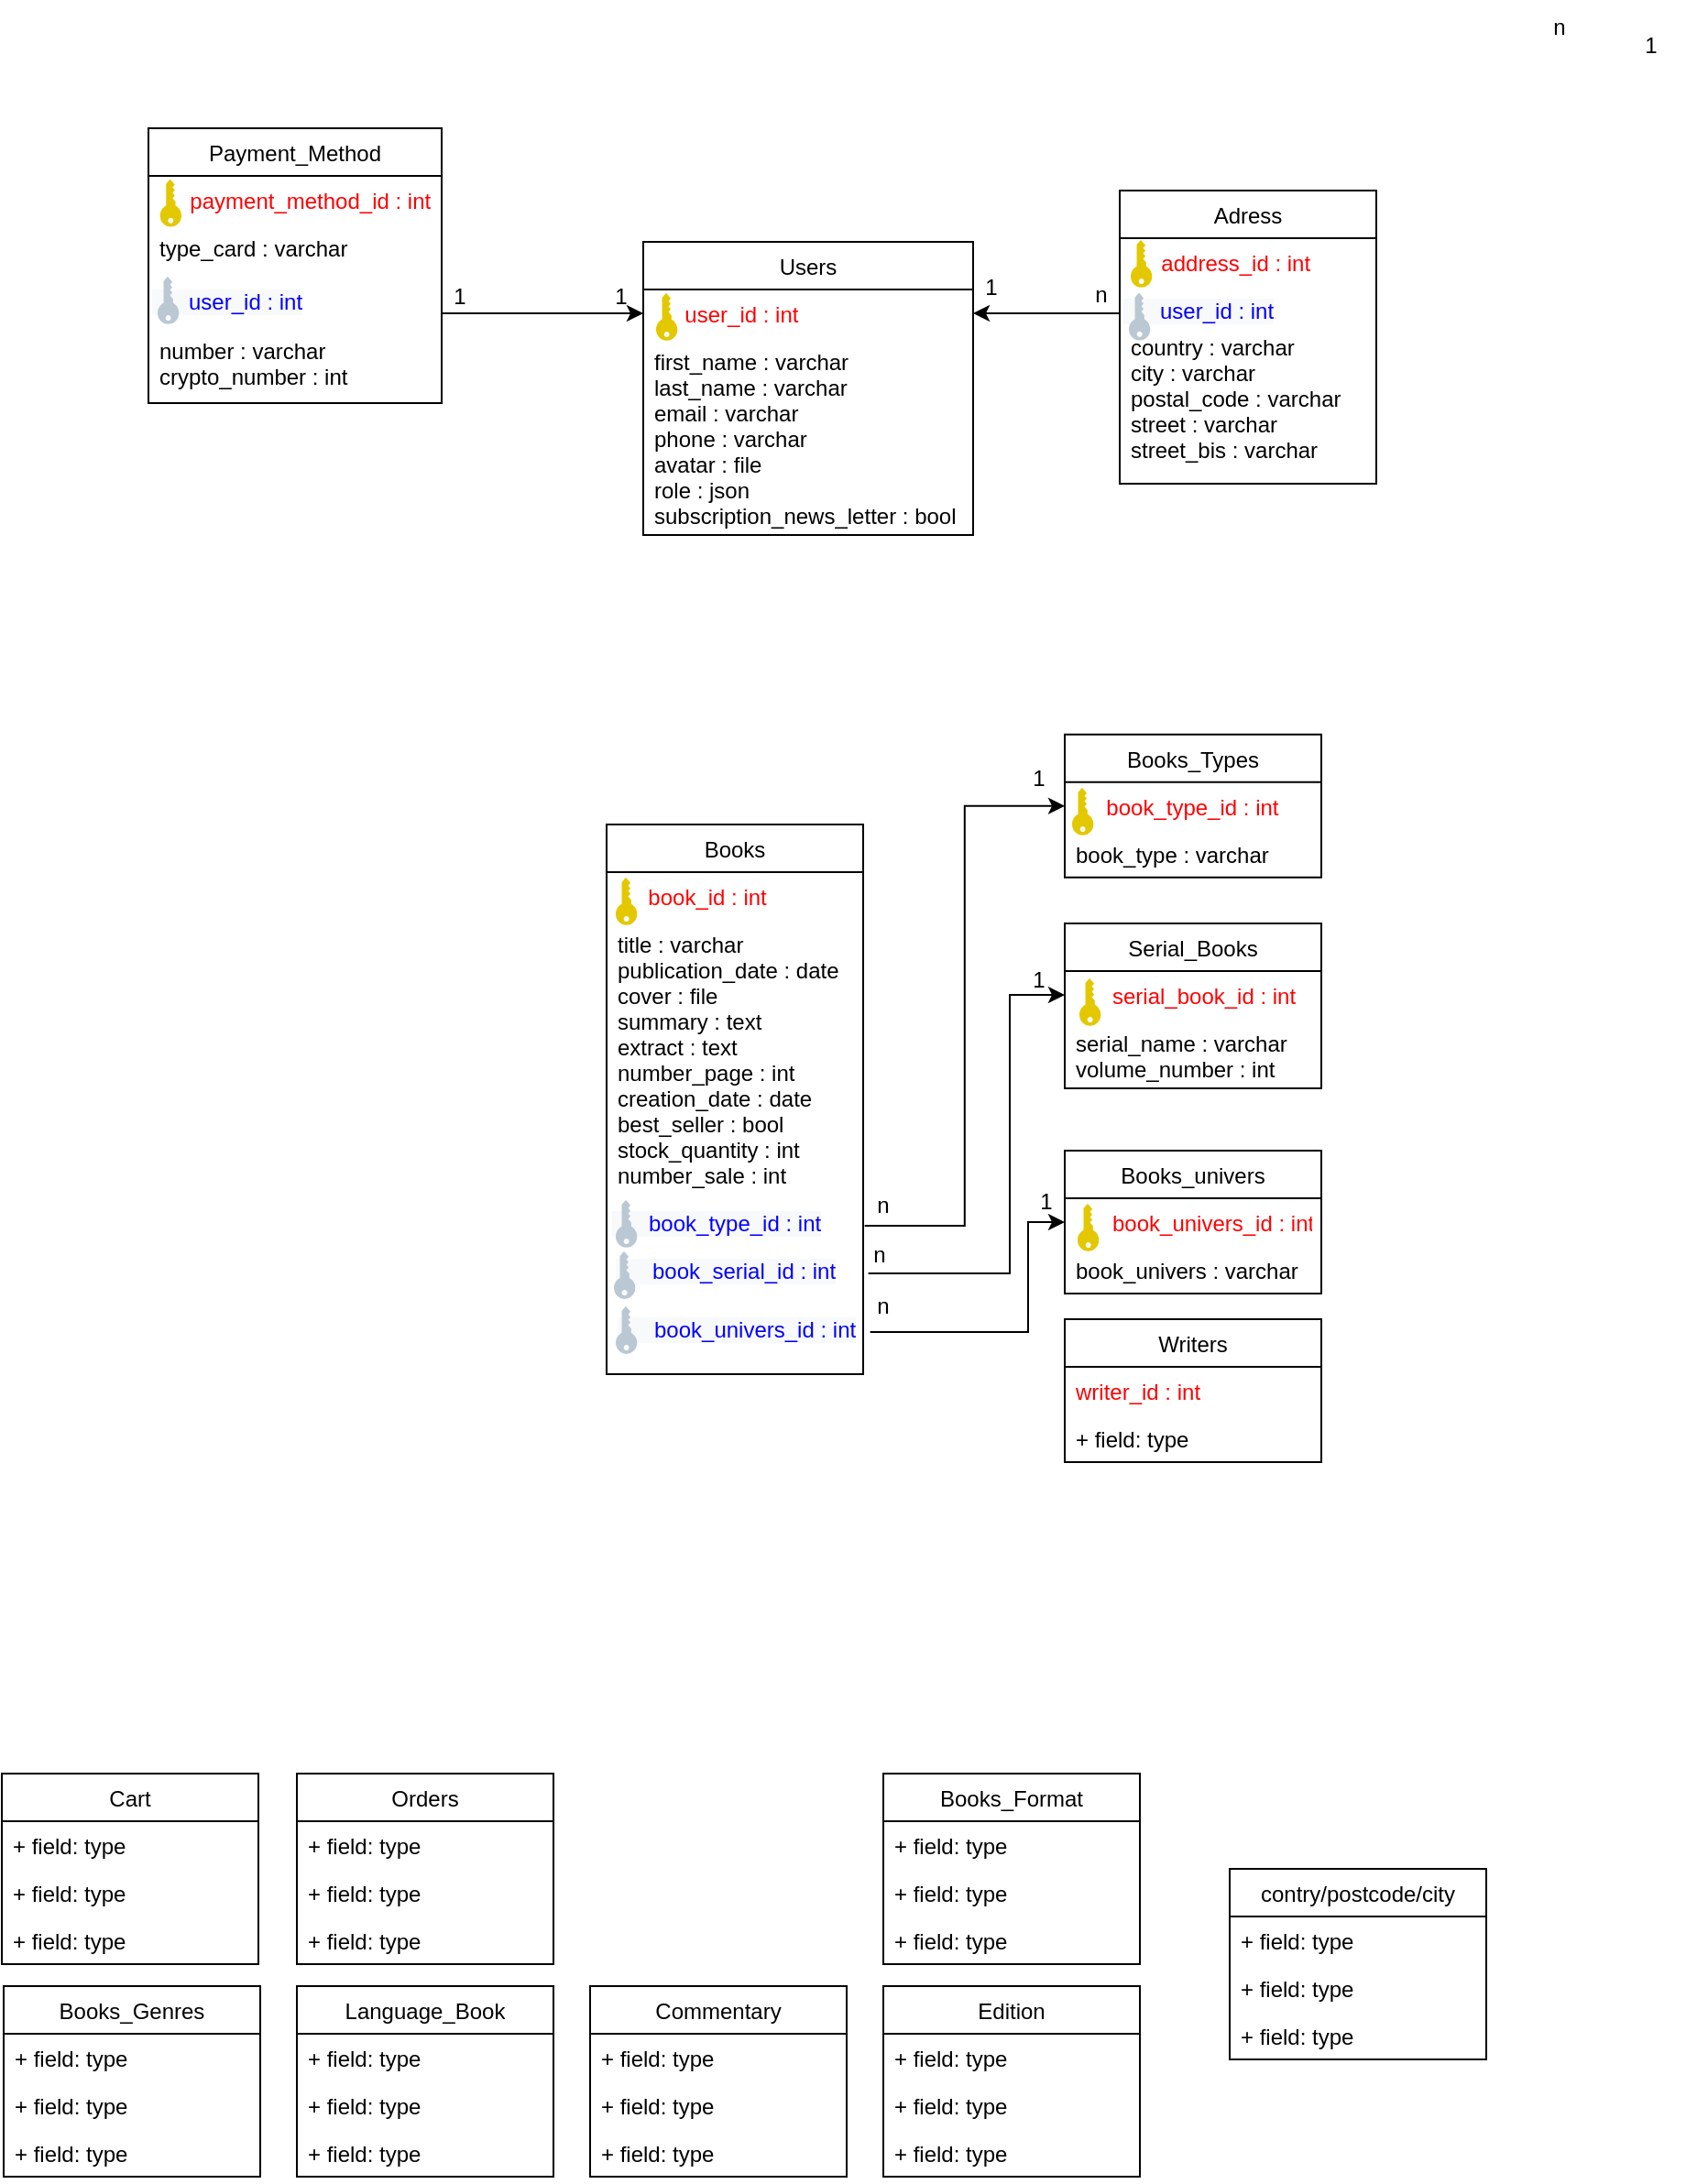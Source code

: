 <mxfile version="18.0.2" type="github">
  <diagram id="_L4seDgNO_HDqvERbjii" name="Page-1">
    <mxGraphModel dx="1221" dy="644" grid="1" gridSize="10" guides="1" tooltips="1" connect="1" arrows="1" fold="1" page="1" pageScale="1" pageWidth="1169" pageHeight="1654" math="0" shadow="0">
      <root>
        <mxCell id="0" />
        <mxCell id="1" parent="0" />
        <mxCell id="G9khIPw7my-z3GdnAK4o-1" value="Books" style="swimlane;fontStyle=0;childLayout=stackLayout;horizontal=1;startSize=26;fillColor=none;horizontalStack=0;resizeParent=1;resizeParentMax=0;resizeLast=0;collapsible=1;marginBottom=0;" vertex="1" parent="1">
          <mxGeometry x="410" y="530" width="140" height="300" as="geometry" />
        </mxCell>
        <mxCell id="G9khIPw7my-z3GdnAK4o-2" value="     book_id : int" style="text;strokeColor=none;fillColor=none;align=left;verticalAlign=top;spacingLeft=4;spacingRight=4;overflow=hidden;rotatable=0;points=[[0,0.5],[1,0.5]];portConstraint=eastwest;fontColor=#FF0000;" vertex="1" parent="G9khIPw7my-z3GdnAK4o-1">
          <mxGeometry y="26" width="140" height="26" as="geometry" />
        </mxCell>
        <mxCell id="G9khIPw7my-z3GdnAK4o-3" value="title : varchar&#xa;publication_date : date&#xa;cover : file&#xa;summary : text&#xa;extract : text&#xa;number_page : int&#xa;creation_date : date&#xa;best_seller : bool&#xa;stock_quantity : int&#xa;number_sale : int" style="text;strokeColor=none;fillColor=none;align=left;verticalAlign=top;spacingLeft=4;spacingRight=4;overflow=hidden;rotatable=0;points=[[0,0.5],[1,0.5]];portConstraint=eastwest;" vertex="1" parent="G9khIPw7my-z3GdnAK4o-1">
          <mxGeometry y="52" width="140" height="248" as="geometry" />
        </mxCell>
        <mxCell id="G9khIPw7my-z3GdnAK4o-5" value="Cart" style="swimlane;fontStyle=0;childLayout=stackLayout;horizontal=1;startSize=26;fillColor=none;horizontalStack=0;resizeParent=1;resizeParentMax=0;resizeLast=0;collapsible=1;marginBottom=0;" vertex="1" parent="1">
          <mxGeometry x="80" y="1048" width="140" height="104" as="geometry" />
        </mxCell>
        <mxCell id="G9khIPw7my-z3GdnAK4o-6" value="+ field: type" style="text;strokeColor=none;fillColor=none;align=left;verticalAlign=top;spacingLeft=4;spacingRight=4;overflow=hidden;rotatable=0;points=[[0,0.5],[1,0.5]];portConstraint=eastwest;" vertex="1" parent="G9khIPw7my-z3GdnAK4o-5">
          <mxGeometry y="26" width="140" height="26" as="geometry" />
        </mxCell>
        <mxCell id="G9khIPw7my-z3GdnAK4o-7" value="+ field: type" style="text;strokeColor=none;fillColor=none;align=left;verticalAlign=top;spacingLeft=4;spacingRight=4;overflow=hidden;rotatable=0;points=[[0,0.5],[1,0.5]];portConstraint=eastwest;" vertex="1" parent="G9khIPw7my-z3GdnAK4o-5">
          <mxGeometry y="52" width="140" height="26" as="geometry" />
        </mxCell>
        <mxCell id="G9khIPw7my-z3GdnAK4o-8" value="+ field: type" style="text;strokeColor=none;fillColor=none;align=left;verticalAlign=top;spacingLeft=4;spacingRight=4;overflow=hidden;rotatable=0;points=[[0,0.5],[1,0.5]];portConstraint=eastwest;" vertex="1" parent="G9khIPw7my-z3GdnAK4o-5">
          <mxGeometry y="78" width="140" height="26" as="geometry" />
        </mxCell>
        <mxCell id="G9khIPw7my-z3GdnAK4o-62" style="edgeStyle=orthogonalEdgeStyle;rounded=0;orthogonalLoop=1;jettySize=auto;html=1;entryX=1;entryY=0.5;entryDx=0;entryDy=0;fontColor=#0000FF;exitX=0;exitY=0.75;exitDx=0;exitDy=0;" edge="1" parent="1" source="G9khIPw7my-z3GdnAK4o-63" target="G9khIPw7my-z3GdnAK4o-10">
          <mxGeometry relative="1" as="geometry" />
        </mxCell>
        <mxCell id="G9khIPw7my-z3GdnAK4o-9" value="Users" style="swimlane;fontStyle=0;childLayout=stackLayout;horizontal=1;startSize=26;fillColor=none;horizontalStack=0;resizeParent=1;resizeParentMax=0;resizeLast=0;collapsible=1;marginBottom=0;" vertex="1" parent="1">
          <mxGeometry x="430" y="212" width="180" height="160" as="geometry" />
        </mxCell>
        <mxCell id="G9khIPw7my-z3GdnAK4o-10" value="     user_id : int" style="text;strokeColor=none;fillColor=none;align=left;verticalAlign=top;spacingLeft=4;spacingRight=4;overflow=hidden;rotatable=0;points=[[0,0.5],[1,0.5]];portConstraint=eastwest;fontColor=#FF0000;" vertex="1" parent="G9khIPw7my-z3GdnAK4o-9">
          <mxGeometry y="26" width="180" height="26" as="geometry" />
        </mxCell>
        <mxCell id="G9khIPw7my-z3GdnAK4o-11" value="first_name : varchar&#xa;last_name : varchar&#xa;email : varchar&#xa;phone : varchar&#xa;avatar : file&#xa;role : json&#xa;subscription_news_letter : bool&#xa;   " style="text;strokeColor=none;fillColor=none;align=left;verticalAlign=top;spacingLeft=4;spacingRight=4;overflow=hidden;rotatable=0;points=[[0,0.5],[1,0.5]];portConstraint=eastwest;fontColor=#000000;" vertex="1" parent="G9khIPw7my-z3GdnAK4o-9">
          <mxGeometry y="52" width="180" height="108" as="geometry" />
        </mxCell>
        <mxCell id="G9khIPw7my-z3GdnAK4o-13" value="Orders" style="swimlane;fontStyle=0;childLayout=stackLayout;horizontal=1;startSize=26;fillColor=none;horizontalStack=0;resizeParent=1;resizeParentMax=0;resizeLast=0;collapsible=1;marginBottom=0;" vertex="1" parent="1">
          <mxGeometry x="241" y="1048" width="140" height="104" as="geometry" />
        </mxCell>
        <mxCell id="G9khIPw7my-z3GdnAK4o-14" value="+ field: type" style="text;strokeColor=none;fillColor=none;align=left;verticalAlign=top;spacingLeft=4;spacingRight=4;overflow=hidden;rotatable=0;points=[[0,0.5],[1,0.5]];portConstraint=eastwest;" vertex="1" parent="G9khIPw7my-z3GdnAK4o-13">
          <mxGeometry y="26" width="140" height="26" as="geometry" />
        </mxCell>
        <mxCell id="G9khIPw7my-z3GdnAK4o-15" value="+ field: type" style="text;strokeColor=none;fillColor=none;align=left;verticalAlign=top;spacingLeft=4;spacingRight=4;overflow=hidden;rotatable=0;points=[[0,0.5],[1,0.5]];portConstraint=eastwest;" vertex="1" parent="G9khIPw7my-z3GdnAK4o-13">
          <mxGeometry y="52" width="140" height="26" as="geometry" />
        </mxCell>
        <mxCell id="G9khIPw7my-z3GdnAK4o-16" value="+ field: type" style="text;strokeColor=none;fillColor=none;align=left;verticalAlign=top;spacingLeft=4;spacingRight=4;overflow=hidden;rotatable=0;points=[[0,0.5],[1,0.5]];portConstraint=eastwest;" vertex="1" parent="G9khIPw7my-z3GdnAK4o-13">
          <mxGeometry y="78" width="140" height="26" as="geometry" />
        </mxCell>
        <mxCell id="G9khIPw7my-z3GdnAK4o-17" value="Adress" style="swimlane;fontStyle=0;childLayout=stackLayout;horizontal=1;startSize=26;fillColor=none;horizontalStack=0;resizeParent=1;resizeParentMax=0;resizeLast=0;collapsible=1;marginBottom=0;" vertex="1" parent="1">
          <mxGeometry x="690" y="184" width="140" height="160" as="geometry" />
        </mxCell>
        <mxCell id="G9khIPw7my-z3GdnAK4o-18" value="     address_id : int" style="text;strokeColor=none;fillColor=none;align=left;verticalAlign=top;spacingLeft=4;spacingRight=4;overflow=hidden;rotatable=0;points=[[0,0.5],[1,0.5]];portConstraint=eastwest;fontColor=#FF0000;" vertex="1" parent="G9khIPw7my-z3GdnAK4o-17">
          <mxGeometry y="26" width="140" height="26" as="geometry" />
        </mxCell>
        <mxCell id="G9khIPw7my-z3GdnAK4o-63" value="&lt;font style=&quot;font-family: Helvetica; font-size: 12px; font-style: normal; font-variant-ligatures: normal; font-variant-caps: normal; font-weight: 400; letter-spacing: normal; orphans: 2; text-align: left; text-indent: 0px; text-transform: none; widows: 2; word-spacing: 0px; -webkit-text-stroke-width: 0px; background-color: rgb(248, 249, 250); text-decoration-thickness: initial; text-decoration-style: initial; text-decoration-color: initial;&quot; color=&quot;#0000ff&quot;&gt;&lt;span style=&quot;font-family: Helvetica; font-size: 12px; font-style: normal; font-variant-ligatures: normal; font-variant-caps: normal; font-weight: 400; letter-spacing: normal; orphans: 2; text-align: left; text-indent: 0px; text-transform: none; widows: 2; word-spacing: 0px; -webkit-text-stroke-width: 0px; background-color: rgb(248, 249, 250); text-decoration-thickness: initial; text-decoration-style: initial; text-decoration-color: initial; float: none; display: inline !important;&quot;&gt;&amp;nbsp; &amp;nbsp; &amp;nbsp; user_id : int&lt;/span&gt;&lt;br style=&quot;padding: 0px; margin: 0px; font-family: Helvetica; font-size: 12px; font-style: normal; font-variant-ligatures: normal; font-variant-caps: normal; font-weight: 400; letter-spacing: normal; orphans: 2; text-align: left; text-indent: 0px; text-transform: none; widows: 2; word-spacing: 0px; -webkit-text-stroke-width: 0px; background-color: rgb(248, 249, 250); text-decoration-thickness: initial; text-decoration-style: initial; text-decoration-color: initial;&quot;&gt;&lt;/font&gt;" style="text;whiteSpace=wrap;html=1;fontColor=#0000FF;" vertex="1" parent="G9khIPw7my-z3GdnAK4o-17">
          <mxGeometry y="52" width="140" height="20" as="geometry" />
        </mxCell>
        <mxCell id="G9khIPw7my-z3GdnAK4o-19" value="country : varchar&#xa;city : varchar&#xa;postal_code : varchar&#xa;street : varchar&#xa;street_bis : varchar" style="text;strokeColor=none;fillColor=none;align=left;verticalAlign=top;spacingLeft=4;spacingRight=4;overflow=hidden;rotatable=0;points=[[0,0.5],[1,0.5]];portConstraint=eastwest;" vertex="1" parent="G9khIPw7my-z3GdnAK4o-17">
          <mxGeometry y="72" width="140" height="88" as="geometry" />
        </mxCell>
        <mxCell id="G9khIPw7my-z3GdnAK4o-68" style="edgeStyle=orthogonalEdgeStyle;rounded=0;orthogonalLoop=1;jettySize=auto;html=1;entryX=0;entryY=0.5;entryDx=0;entryDy=0;fontColor=#FF0000;exitX=1;exitY=0.5;exitDx=0;exitDy=0;" edge="1" parent="1" source="G9khIPw7my-z3GdnAK4o-23" target="G9khIPw7my-z3GdnAK4o-10">
          <mxGeometry relative="1" as="geometry" />
        </mxCell>
        <mxCell id="G9khIPw7my-z3GdnAK4o-21" value="Payment_Method" style="swimlane;fontStyle=0;childLayout=stackLayout;horizontal=1;startSize=26;fillColor=none;horizontalStack=0;resizeParent=1;resizeParentMax=0;resizeLast=0;collapsible=1;marginBottom=0;" vertex="1" parent="1">
          <mxGeometry x="160" y="150" width="160" height="150" as="geometry" />
        </mxCell>
        <mxCell id="G9khIPw7my-z3GdnAK4o-22" value="     payment_method_id : int" style="text;strokeColor=none;fillColor=none;align=left;verticalAlign=top;spacingLeft=4;spacingRight=4;overflow=hidden;rotatable=0;points=[[0,0.5],[1,0.5]];portConstraint=eastwest;fontColor=#FF0000;" vertex="1" parent="G9khIPw7my-z3GdnAK4o-21">
          <mxGeometry y="26" width="160" height="26" as="geometry" />
        </mxCell>
        <mxCell id="G9khIPw7my-z3GdnAK4o-23" value="type_card : varchar&#xa;&#xa;&#xa;&#xa;number : varchar&#xa;crypto_number : int&#xa;    &#xa;&#xa;   " style="text;strokeColor=none;fillColor=none;align=left;verticalAlign=top;spacingLeft=4;spacingRight=4;overflow=hidden;rotatable=0;points=[[0,0.5],[1,0.5]];portConstraint=eastwest;" vertex="1" parent="G9khIPw7my-z3GdnAK4o-21">
          <mxGeometry y="52" width="160" height="98" as="geometry" />
        </mxCell>
        <mxCell id="G9khIPw7my-z3GdnAK4o-25" value="Books_Types" style="swimlane;fontStyle=0;childLayout=stackLayout;horizontal=1;startSize=26;fillColor=none;horizontalStack=0;resizeParent=1;resizeParentMax=0;resizeLast=0;collapsible=1;marginBottom=0;" vertex="1" parent="1">
          <mxGeometry x="660" y="480.89" width="140" height="78" as="geometry" />
        </mxCell>
        <mxCell id="G9khIPw7my-z3GdnAK4o-26" value="     book_type_id : int" style="text;strokeColor=none;fillColor=none;align=left;verticalAlign=top;spacingLeft=4;spacingRight=4;overflow=hidden;rotatable=0;points=[[0,0.5],[1,0.5]];portConstraint=eastwest;fontColor=#FF0000;" vertex="1" parent="G9khIPw7my-z3GdnAK4o-25">
          <mxGeometry y="26" width="140" height="26" as="geometry" />
        </mxCell>
        <mxCell id="G9khIPw7my-z3GdnAK4o-27" value="book_type : varchar" style="text;strokeColor=none;fillColor=none;align=left;verticalAlign=top;spacingLeft=4;spacingRight=4;overflow=hidden;rotatable=0;points=[[0,0.5],[1,0.5]];portConstraint=eastwest;" vertex="1" parent="G9khIPw7my-z3GdnAK4o-25">
          <mxGeometry y="52" width="140" height="26" as="geometry" />
        </mxCell>
        <mxCell id="G9khIPw7my-z3GdnAK4o-29" value="Books_Genres" style="swimlane;fontStyle=0;childLayout=stackLayout;horizontal=1;startSize=26;fillColor=none;horizontalStack=0;resizeParent=1;resizeParentMax=0;resizeLast=0;collapsible=1;marginBottom=0;" vertex="1" parent="1">
          <mxGeometry x="81" y="1164" width="140" height="104" as="geometry" />
        </mxCell>
        <mxCell id="G9khIPw7my-z3GdnAK4o-30" value="+ field: type" style="text;strokeColor=none;fillColor=none;align=left;verticalAlign=top;spacingLeft=4;spacingRight=4;overflow=hidden;rotatable=0;points=[[0,0.5],[1,0.5]];portConstraint=eastwest;" vertex="1" parent="G9khIPw7my-z3GdnAK4o-29">
          <mxGeometry y="26" width="140" height="26" as="geometry" />
        </mxCell>
        <mxCell id="G9khIPw7my-z3GdnAK4o-31" value="+ field: type" style="text;strokeColor=none;fillColor=none;align=left;verticalAlign=top;spacingLeft=4;spacingRight=4;overflow=hidden;rotatable=0;points=[[0,0.5],[1,0.5]];portConstraint=eastwest;" vertex="1" parent="G9khIPw7my-z3GdnAK4o-29">
          <mxGeometry y="52" width="140" height="26" as="geometry" />
        </mxCell>
        <mxCell id="G9khIPw7my-z3GdnAK4o-32" value="+ field: type" style="text;strokeColor=none;fillColor=none;align=left;verticalAlign=top;spacingLeft=4;spacingRight=4;overflow=hidden;rotatable=0;points=[[0,0.5],[1,0.5]];portConstraint=eastwest;" vertex="1" parent="G9khIPw7my-z3GdnAK4o-29">
          <mxGeometry y="78" width="140" height="26" as="geometry" />
        </mxCell>
        <mxCell id="G9khIPw7my-z3GdnAK4o-33" value="Commentary" style="swimlane;fontStyle=0;childLayout=stackLayout;horizontal=1;startSize=26;fillColor=none;horizontalStack=0;resizeParent=1;resizeParentMax=0;resizeLast=0;collapsible=1;marginBottom=0;" vertex="1" parent="1">
          <mxGeometry x="401" y="1164" width="140" height="104" as="geometry" />
        </mxCell>
        <mxCell id="G9khIPw7my-z3GdnAK4o-34" value="+ field: type" style="text;strokeColor=none;fillColor=none;align=left;verticalAlign=top;spacingLeft=4;spacingRight=4;overflow=hidden;rotatable=0;points=[[0,0.5],[1,0.5]];portConstraint=eastwest;" vertex="1" parent="G9khIPw7my-z3GdnAK4o-33">
          <mxGeometry y="26" width="140" height="26" as="geometry" />
        </mxCell>
        <mxCell id="G9khIPw7my-z3GdnAK4o-35" value="+ field: type" style="text;strokeColor=none;fillColor=none;align=left;verticalAlign=top;spacingLeft=4;spacingRight=4;overflow=hidden;rotatable=0;points=[[0,0.5],[1,0.5]];portConstraint=eastwest;" vertex="1" parent="G9khIPw7my-z3GdnAK4o-33">
          <mxGeometry y="52" width="140" height="26" as="geometry" />
        </mxCell>
        <mxCell id="G9khIPw7my-z3GdnAK4o-36" value="+ field: type" style="text;strokeColor=none;fillColor=none;align=left;verticalAlign=top;spacingLeft=4;spacingRight=4;overflow=hidden;rotatable=0;points=[[0,0.5],[1,0.5]];portConstraint=eastwest;" vertex="1" parent="G9khIPw7my-z3GdnAK4o-33">
          <mxGeometry y="78" width="140" height="26" as="geometry" />
        </mxCell>
        <mxCell id="G9khIPw7my-z3GdnAK4o-37" value="Writers" style="swimlane;fontStyle=0;childLayout=stackLayout;horizontal=1;startSize=26;fillColor=none;horizontalStack=0;resizeParent=1;resizeParentMax=0;resizeLast=0;collapsible=1;marginBottom=0;" vertex="1" parent="1">
          <mxGeometry x="660" y="800" width="140" height="78" as="geometry" />
        </mxCell>
        <mxCell id="G9khIPw7my-z3GdnAK4o-38" value="writer_id : int" style="text;strokeColor=none;fillColor=none;align=left;verticalAlign=top;spacingLeft=4;spacingRight=4;overflow=hidden;rotatable=0;points=[[0,0.5],[1,0.5]];portConstraint=eastwest;fontColor=#FF0000;" vertex="1" parent="G9khIPw7my-z3GdnAK4o-37">
          <mxGeometry y="26" width="140" height="26" as="geometry" />
        </mxCell>
        <mxCell id="G9khIPw7my-z3GdnAK4o-39" value="+ field: type" style="text;strokeColor=none;fillColor=none;align=left;verticalAlign=top;spacingLeft=4;spacingRight=4;overflow=hidden;rotatable=0;points=[[0,0.5],[1,0.5]];portConstraint=eastwest;" vertex="1" parent="G9khIPw7my-z3GdnAK4o-37">
          <mxGeometry y="52" width="140" height="26" as="geometry" />
        </mxCell>
        <mxCell id="G9khIPw7my-z3GdnAK4o-41" value="Edition" style="swimlane;fontStyle=0;childLayout=stackLayout;horizontal=1;startSize=26;fillColor=none;horizontalStack=0;resizeParent=1;resizeParentMax=0;resizeLast=0;collapsible=1;marginBottom=0;" vertex="1" parent="1">
          <mxGeometry x="561" y="1164" width="140" height="104" as="geometry" />
        </mxCell>
        <mxCell id="G9khIPw7my-z3GdnAK4o-42" value="+ field: type" style="text;strokeColor=none;fillColor=none;align=left;verticalAlign=top;spacingLeft=4;spacingRight=4;overflow=hidden;rotatable=0;points=[[0,0.5],[1,0.5]];portConstraint=eastwest;" vertex="1" parent="G9khIPw7my-z3GdnAK4o-41">
          <mxGeometry y="26" width="140" height="26" as="geometry" />
        </mxCell>
        <mxCell id="G9khIPw7my-z3GdnAK4o-43" value="+ field: type" style="text;strokeColor=none;fillColor=none;align=left;verticalAlign=top;spacingLeft=4;spacingRight=4;overflow=hidden;rotatable=0;points=[[0,0.5],[1,0.5]];portConstraint=eastwest;" vertex="1" parent="G9khIPw7my-z3GdnAK4o-41">
          <mxGeometry y="52" width="140" height="26" as="geometry" />
        </mxCell>
        <mxCell id="G9khIPw7my-z3GdnAK4o-44" value="+ field: type" style="text;strokeColor=none;fillColor=none;align=left;verticalAlign=top;spacingLeft=4;spacingRight=4;overflow=hidden;rotatable=0;points=[[0,0.5],[1,0.5]];portConstraint=eastwest;" vertex="1" parent="G9khIPw7my-z3GdnAK4o-41">
          <mxGeometry y="78" width="140" height="26" as="geometry" />
        </mxCell>
        <mxCell id="G9khIPw7my-z3GdnAK4o-45" value="Serial_Books" style="swimlane;fontStyle=0;childLayout=stackLayout;horizontal=1;startSize=26;fillColor=none;horizontalStack=0;resizeParent=1;resizeParentMax=0;resizeLast=0;collapsible=1;marginBottom=0;" vertex="1" parent="1">
          <mxGeometry x="660" y="584" width="140" height="90" as="geometry" />
        </mxCell>
        <mxCell id="G9khIPw7my-z3GdnAK4o-46" value="      serial_book_id : int" style="text;strokeColor=none;fillColor=none;align=left;verticalAlign=top;spacingLeft=4;spacingRight=4;overflow=hidden;rotatable=0;points=[[0,0.5],[1,0.5]];portConstraint=eastwest;fontColor=#FF0000;" vertex="1" parent="G9khIPw7my-z3GdnAK4o-45">
          <mxGeometry y="26" width="140" height="26" as="geometry" />
        </mxCell>
        <mxCell id="G9khIPw7my-z3GdnAK4o-47" value="serial_name : varchar&#xa;volume_number : int" style="text;strokeColor=none;fillColor=none;align=left;verticalAlign=top;spacingLeft=4;spacingRight=4;overflow=hidden;rotatable=0;points=[[0,0.5],[1,0.5]];portConstraint=eastwest;" vertex="1" parent="G9khIPw7my-z3GdnAK4o-45">
          <mxGeometry y="52" width="140" height="38" as="geometry" />
        </mxCell>
        <mxCell id="G9khIPw7my-z3GdnAK4o-49" value="Language_Book" style="swimlane;fontStyle=0;childLayout=stackLayout;horizontal=1;startSize=26;fillColor=none;horizontalStack=0;resizeParent=1;resizeParentMax=0;resizeLast=0;collapsible=1;marginBottom=0;" vertex="1" parent="1">
          <mxGeometry x="241" y="1164" width="140" height="104" as="geometry" />
        </mxCell>
        <mxCell id="G9khIPw7my-z3GdnAK4o-50" value="+ field: type" style="text;strokeColor=none;fillColor=none;align=left;verticalAlign=top;spacingLeft=4;spacingRight=4;overflow=hidden;rotatable=0;points=[[0,0.5],[1,0.5]];portConstraint=eastwest;" vertex="1" parent="G9khIPw7my-z3GdnAK4o-49">
          <mxGeometry y="26" width="140" height="26" as="geometry" />
        </mxCell>
        <mxCell id="G9khIPw7my-z3GdnAK4o-51" value="+ field: type" style="text;strokeColor=none;fillColor=none;align=left;verticalAlign=top;spacingLeft=4;spacingRight=4;overflow=hidden;rotatable=0;points=[[0,0.5],[1,0.5]];portConstraint=eastwest;" vertex="1" parent="G9khIPw7my-z3GdnAK4o-49">
          <mxGeometry y="52" width="140" height="26" as="geometry" />
        </mxCell>
        <mxCell id="G9khIPw7my-z3GdnAK4o-52" value="+ field: type" style="text;strokeColor=none;fillColor=none;align=left;verticalAlign=top;spacingLeft=4;spacingRight=4;overflow=hidden;rotatable=0;points=[[0,0.5],[1,0.5]];portConstraint=eastwest;" vertex="1" parent="G9khIPw7my-z3GdnAK4o-49">
          <mxGeometry y="78" width="140" height="26" as="geometry" />
        </mxCell>
        <mxCell id="G9khIPw7my-z3GdnAK4o-53" value="" style="points=[[0,0.5,0],[0.24,0,0],[0.5,0.28,0],[0.995,0.475,0],[0.5,0.72,0],[0.24,1,0]];verticalLabelPosition=bottom;sketch=0;html=1;verticalAlign=top;aspect=fixed;align=center;pointerEvents=1;shape=mxgraph.cisco19.key;fillColor=#e3c800;strokeColor=#B09500;fontColor=#000000;direction=north;" vertex="1" parent="1">
          <mxGeometry x="437" y="240" width="11.65" height="25.89" as="geometry" />
        </mxCell>
        <mxCell id="G9khIPw7my-z3GdnAK4o-55" value="" style="points=[[0,0.5,0],[0.24,0,0],[0.5,0.28,0],[0.995,0.475,0],[0.5,0.72,0],[0.24,1,0]];verticalLabelPosition=bottom;sketch=0;html=1;verticalAlign=top;aspect=fixed;align=center;pointerEvents=1;shape=mxgraph.cisco19.key;fillColor=#e3c800;strokeColor=#B09500;fontColor=#000000;direction=north;" vertex="1" parent="1">
          <mxGeometry x="696" y="211" width="11.65" height="25.89" as="geometry" />
        </mxCell>
        <mxCell id="G9khIPw7my-z3GdnAK4o-56" value="" style="points=[[0,0.5,0],[0.24,0,0],[0.5,0.28,0],[0.995,0.475,0],[0.5,0.72,0],[0.24,1,0]];verticalLabelPosition=bottom;sketch=0;html=1;verticalAlign=top;aspect=fixed;align=center;pointerEvents=1;shape=mxgraph.cisco19.key;fillColor=#bac8d3;strokeColor=#23445d;direction=north;" vertex="1" parent="1">
          <mxGeometry x="695" y="239.89" width="11.65" height="25.89" as="geometry" />
        </mxCell>
        <mxCell id="G9khIPw7my-z3GdnAK4o-65" value="&lt;font style=&quot;font-family: Helvetica; font-size: 12px; font-style: normal; font-variant-ligatures: normal; font-variant-caps: normal; font-weight: 400; letter-spacing: normal; orphans: 2; text-align: left; text-indent: 0px; text-transform: none; widows: 2; word-spacing: 0px; -webkit-text-stroke-width: 0px; background-color: rgb(248, 249, 250); text-decoration-thickness: initial; text-decoration-style: initial; text-decoration-color: initial;&quot; color=&quot;#0000ff&quot;&gt;&lt;span style=&quot;font-family: Helvetica; font-size: 12px; font-style: normal; font-variant-ligatures: normal; font-variant-caps: normal; font-weight: 400; letter-spacing: normal; orphans: 2; text-align: left; text-indent: 0px; text-transform: none; widows: 2; word-spacing: 0px; -webkit-text-stroke-width: 0px; background-color: rgb(248, 249, 250); text-decoration-thickness: initial; text-decoration-style: initial; text-decoration-color: initial; float: none; display: inline !important;&quot;&gt;&amp;nbsp; &amp;nbsp; &amp;nbsp; user_id : int&lt;/span&gt;&lt;br style=&quot;padding: 0px; margin: 0px; font-family: Helvetica; font-size: 12px; font-style: normal; font-variant-ligatures: normal; font-variant-caps: normal; font-weight: 400; letter-spacing: normal; orphans: 2; text-align: left; text-indent: 0px; text-transform: none; widows: 2; word-spacing: 0px; -webkit-text-stroke-width: 0px; background-color: rgb(248, 249, 250); text-decoration-thickness: initial; text-decoration-style: initial; text-decoration-color: initial;&quot;&gt;&lt;/font&gt;" style="text;whiteSpace=wrap;html=1;fontColor=#0000FF;" vertex="1" parent="1">
          <mxGeometry x="160" y="231" width="140" height="20" as="geometry" />
        </mxCell>
        <mxCell id="G9khIPw7my-z3GdnAK4o-66" value="" style="points=[[0,0.5,0],[0.24,0,0],[0.5,0.28,0],[0.995,0.475,0],[0.5,0.72,0],[0.24,1,0]];verticalLabelPosition=bottom;sketch=0;html=1;verticalAlign=top;aspect=fixed;align=center;pointerEvents=1;shape=mxgraph.cisco19.key;fillColor=#e3c800;strokeColor=#B09500;fontColor=#000000;direction=north;" vertex="1" parent="1">
          <mxGeometry x="166.35" y="177.89" width="11.65" height="25.89" as="geometry" />
        </mxCell>
        <mxCell id="G9khIPw7my-z3GdnAK4o-67" value="" style="points=[[0,0.5,0],[0.24,0,0],[0.5,0.28,0],[0.995,0.475,0],[0.5,0.72,0],[0.24,1,0]];verticalLabelPosition=bottom;sketch=0;html=1;verticalAlign=top;aspect=fixed;align=center;pointerEvents=1;shape=mxgraph.cisco19.key;fillColor=#bac8d3;strokeColor=#23445d;direction=north;" vertex="1" parent="1">
          <mxGeometry x="165" y="231" width="11.65" height="25.89" as="geometry" />
        </mxCell>
        <mxCell id="G9khIPw7my-z3GdnAK4o-69" value="&lt;font color=&quot;#000000&quot;&gt;1&lt;/font&gt;" style="text;html=1;strokeColor=none;fillColor=none;align=center;verticalAlign=middle;whiteSpace=wrap;rounded=0;fontColor=#FF0000;" vertex="1" parent="1">
          <mxGeometry x="590" y="222" width="60" height="30" as="geometry" />
        </mxCell>
        <mxCell id="G9khIPw7my-z3GdnAK4o-70" value="&lt;font color=&quot;#000000&quot;&gt;n&lt;/font&gt;" style="text;html=1;strokeColor=none;fillColor=none;align=center;verticalAlign=middle;whiteSpace=wrap;rounded=0;fontColor=#FF0000;" vertex="1" parent="1">
          <mxGeometry x="650" y="226" width="60" height="30" as="geometry" />
        </mxCell>
        <mxCell id="G9khIPw7my-z3GdnAK4o-71" value="&lt;font color=&quot;#000000&quot;&gt;1&lt;/font&gt;" style="text;html=1;strokeColor=none;fillColor=none;align=center;verticalAlign=middle;whiteSpace=wrap;rounded=0;fontColor=#FF0000;" vertex="1" parent="1">
          <mxGeometry x="950" y="90" width="60" height="30" as="geometry" />
        </mxCell>
        <mxCell id="G9khIPw7my-z3GdnAK4o-72" value="&lt;font color=&quot;#000000&quot;&gt;n&lt;/font&gt;" style="text;html=1;strokeColor=none;fillColor=none;align=center;verticalAlign=middle;whiteSpace=wrap;rounded=0;fontColor=#FF0000;" vertex="1" parent="1">
          <mxGeometry x="900" y="80" width="60" height="30" as="geometry" />
        </mxCell>
        <mxCell id="G9khIPw7my-z3GdnAK4o-74" value="&lt;font color=&quot;#000000&quot;&gt;1&lt;/font&gt;" style="text;html=1;strokeColor=none;fillColor=none;align=center;verticalAlign=middle;whiteSpace=wrap;rounded=0;fontColor=#FF0000;" vertex="1" parent="1">
          <mxGeometry x="300" y="227" width="60" height="30" as="geometry" />
        </mxCell>
        <mxCell id="G9khIPw7my-z3GdnAK4o-75" value="&lt;font color=&quot;#000000&quot;&gt;1&lt;/font&gt;" style="text;html=1;strokeColor=none;fillColor=none;align=center;verticalAlign=middle;whiteSpace=wrap;rounded=0;fontColor=#FF0000;" vertex="1" parent="1">
          <mxGeometry x="388" y="227" width="60" height="30" as="geometry" />
        </mxCell>
        <mxCell id="G9khIPw7my-z3GdnAK4o-76" value="" style="points=[[0,0.5,0],[0.24,0,0],[0.5,0.28,0],[0.995,0.475,0],[0.5,0.72,0],[0.24,1,0]];verticalLabelPosition=bottom;sketch=0;html=1;verticalAlign=top;aspect=fixed;align=center;pointerEvents=1;shape=mxgraph.cisco19.key;fillColor=#e3c800;strokeColor=#B09500;fontColor=#000000;direction=north;" vertex="1" parent="1">
          <mxGeometry x="415" y="559" width="11.65" height="25.89" as="geometry" />
        </mxCell>
        <mxCell id="G9khIPw7my-z3GdnAK4o-79" style="edgeStyle=orthogonalEdgeStyle;rounded=0;orthogonalLoop=1;jettySize=auto;html=1;exitX=1;exitY=0.75;exitDx=0;exitDy=0;entryX=0;entryY=0.5;entryDx=0;entryDy=0;fontColor=#FF0000;" edge="1" parent="1" source="G9khIPw7my-z3GdnAK4o-77" target="G9khIPw7my-z3GdnAK4o-26">
          <mxGeometry relative="1" as="geometry" />
        </mxCell>
        <mxCell id="G9khIPw7my-z3GdnAK4o-77" value="&lt;font style=&quot;font-family: Helvetica; font-size: 12px; font-style: normal; font-variant-ligatures: normal; font-variant-caps: normal; font-weight: 400; letter-spacing: normal; orphans: 2; text-align: left; text-indent: 0px; text-transform: none; widows: 2; word-spacing: 0px; -webkit-text-stroke-width: 0px; background-color: rgb(248, 249, 250); text-decoration-thickness: initial; text-decoration-style: initial; text-decoration-color: initial;&quot; color=&quot;#0000ff&quot;&gt;&lt;span style=&quot;font-family: Helvetica; font-size: 12px; font-style: normal; font-variant-ligatures: normal; font-variant-caps: normal; font-weight: 400; letter-spacing: normal; orphans: 2; text-align: left; text-indent: 0px; text-transform: none; widows: 2; word-spacing: 0px; -webkit-text-stroke-width: 0px; background-color: rgb(248, 249, 250); text-decoration-thickness: initial; text-decoration-style: initial; text-decoration-color: initial; float: none; display: inline !important;&quot;&gt;&amp;nbsp; &amp;nbsp; &amp;nbsp; book_type_id : int&lt;/span&gt;&lt;br style=&quot;padding: 0px; margin: 0px; font-family: Helvetica; font-size: 12px; font-style: normal; font-variant-ligatures: normal; font-variant-caps: normal; font-weight: 400; letter-spacing: normal; orphans: 2; text-align: left; text-indent: 0px; text-transform: none; widows: 2; word-spacing: 0px; -webkit-text-stroke-width: 0px; background-color: rgb(248, 249, 250); text-decoration-thickness: initial; text-decoration-style: initial; text-decoration-color: initial;&quot;&gt;&lt;/font&gt;" style="text;whiteSpace=wrap;html=1;fontColor=#0000FF;" vertex="1" parent="1">
          <mxGeometry x="410.83" y="734" width="140" height="20" as="geometry" />
        </mxCell>
        <mxCell id="G9khIPw7my-z3GdnAK4o-78" value="" style="points=[[0,0.5,0],[0.24,0,0],[0.5,0.28,0],[0.995,0.475,0],[0.5,0.72,0],[0.24,1,0]];verticalLabelPosition=bottom;sketch=0;html=1;verticalAlign=top;aspect=fixed;align=center;pointerEvents=1;shape=mxgraph.cisco19.key;fillColor=#e3c800;strokeColor=#B09500;fontColor=#000000;direction=north;" vertex="1" parent="1">
          <mxGeometry x="664" y="510" width="11.65" height="25.89" as="geometry" />
        </mxCell>
        <mxCell id="G9khIPw7my-z3GdnAK4o-80" value="&lt;font color=&quot;#000000&quot;&gt;n&lt;/font&gt;" style="text;html=1;strokeColor=none;fillColor=none;align=center;verticalAlign=middle;whiteSpace=wrap;rounded=0;fontColor=#FF0000;" vertex="1" parent="1">
          <mxGeometry x="531" y="723" width="60" height="30" as="geometry" />
        </mxCell>
        <mxCell id="G9khIPw7my-z3GdnAK4o-81" value="&lt;font color=&quot;#000000&quot;&gt;1&lt;/font&gt;" style="text;html=1;strokeColor=none;fillColor=none;align=center;verticalAlign=middle;whiteSpace=wrap;rounded=0;fontColor=#FF0000;" vertex="1" parent="1">
          <mxGeometry x="615.65" y="490" width="60" height="30" as="geometry" />
        </mxCell>
        <mxCell id="G9khIPw7my-z3GdnAK4o-84" style="edgeStyle=orthogonalEdgeStyle;rounded=0;orthogonalLoop=1;jettySize=auto;html=1;exitX=1;exitY=0.75;exitDx=0;exitDy=0;entryX=0;entryY=0.5;entryDx=0;entryDy=0;fontColor=#FF0000;" edge="1" parent="1" source="G9khIPw7my-z3GdnAK4o-82" target="G9khIPw7my-z3GdnAK4o-46">
          <mxGeometry relative="1" as="geometry">
            <Array as="points">
              <mxPoint x="630" y="775" />
              <mxPoint x="630" y="623" />
            </Array>
          </mxGeometry>
        </mxCell>
        <mxCell id="G9khIPw7my-z3GdnAK4o-82" value="&lt;font style=&quot;font-family: Helvetica; font-size: 12px; font-style: normal; font-variant-ligatures: normal; font-variant-caps: normal; font-weight: 400; letter-spacing: normal; orphans: 2; text-align: left; text-indent: 0px; text-transform: none; widows: 2; word-spacing: 0px; -webkit-text-stroke-width: 0px; background-color: rgb(248, 249, 250); text-decoration-thickness: initial; text-decoration-style: initial; text-decoration-color: initial;&quot; color=&quot;#0000ff&quot;&gt;&lt;span style=&quot;font-family: Helvetica; font-size: 12px; font-style: normal; font-variant-ligatures: normal; font-variant-caps: normal; font-weight: 400; letter-spacing: normal; orphans: 2; text-align: left; text-indent: 0px; text-transform: none; widows: 2; word-spacing: 0px; -webkit-text-stroke-width: 0px; background-color: rgb(248, 249, 250); text-decoration-thickness: initial; text-decoration-style: initial; text-decoration-color: initial; float: none; display: inline !important;&quot;&gt;&amp;nbsp; &amp;nbsp; &amp;nbsp; book_serial_id : int&lt;/span&gt;&lt;br style=&quot;padding: 0px; margin: 0px; font-family: Helvetica; font-size: 12px; font-style: normal; font-variant-ligatures: normal; font-variant-caps: normal; font-weight: 400; letter-spacing: normal; orphans: 2; text-align: left; text-indent: 0px; text-transform: none; widows: 2; word-spacing: 0px; -webkit-text-stroke-width: 0px; background-color: rgb(248, 249, 250); text-decoration-thickness: initial; text-decoration-style: initial; text-decoration-color: initial;&quot;&gt;&lt;/font&gt;" style="text;whiteSpace=wrap;html=1;fontColor=#0000FF;" vertex="1" parent="1">
          <mxGeometry x="412.83" y="760" width="140" height="20" as="geometry" />
        </mxCell>
        <mxCell id="G9khIPw7my-z3GdnAK4o-85" value="&lt;font color=&quot;#000000&quot;&gt;n&lt;/font&gt;" style="text;html=1;strokeColor=none;fillColor=none;align=center;verticalAlign=middle;whiteSpace=wrap;rounded=0;fontColor=#FF0000;" vertex="1" parent="1">
          <mxGeometry x="531" y="778" width="60" height="30" as="geometry" />
        </mxCell>
        <mxCell id="G9khIPw7my-z3GdnAK4o-86" value="&lt;font color=&quot;#000000&quot;&gt;1&lt;/font&gt;" style="text;html=1;strokeColor=none;fillColor=none;align=center;verticalAlign=middle;whiteSpace=wrap;rounded=0;fontColor=#FF0000;" vertex="1" parent="1">
          <mxGeometry x="615.65" y="600" width="60" height="30" as="geometry" />
        </mxCell>
        <mxCell id="G9khIPw7my-z3GdnAK4o-87" value="" style="points=[[0,0.5,0],[0.24,0,0],[0.5,0.28,0],[0.995,0.475,0],[0.5,0.72,0],[0.24,1,0]];verticalLabelPosition=bottom;sketch=0;html=1;verticalAlign=top;aspect=fixed;align=center;pointerEvents=1;shape=mxgraph.cisco19.key;fillColor=#bac8d3;strokeColor=#23445d;direction=north;" vertex="1" parent="1">
          <mxGeometry x="415" y="735" width="11.65" height="25.89" as="geometry" />
        </mxCell>
        <mxCell id="G9khIPw7my-z3GdnAK4o-88" value="" style="points=[[0,0.5,0],[0.24,0,0],[0.5,0.28,0],[0.995,0.475,0],[0.5,0.72,0],[0.24,1,0]];verticalLabelPosition=bottom;sketch=0;html=1;verticalAlign=top;aspect=fixed;align=center;pointerEvents=1;shape=mxgraph.cisco19.key;fillColor=#bac8d3;strokeColor=#23445d;direction=north;" vertex="1" parent="1">
          <mxGeometry x="414" y="763.05" width="11.65" height="25.89" as="geometry" />
        </mxCell>
        <mxCell id="G9khIPw7my-z3GdnAK4o-89" value="Books_univers" style="swimlane;fontStyle=0;childLayout=stackLayout;horizontal=1;startSize=26;fillColor=none;horizontalStack=0;resizeParent=1;resizeParentMax=0;resizeLast=0;collapsible=1;marginBottom=0;" vertex="1" parent="1">
          <mxGeometry x="660" y="708" width="140" height="78" as="geometry" />
        </mxCell>
        <mxCell id="G9khIPw7my-z3GdnAK4o-91" value="      book_univers_id : int" style="text;strokeColor=none;fillColor=none;align=left;verticalAlign=top;spacingLeft=4;spacingRight=4;overflow=hidden;rotatable=0;points=[[0,0.5],[1,0.5]];portConstraint=eastwest;fontColor=#FF0000;" vertex="1" parent="G9khIPw7my-z3GdnAK4o-89">
          <mxGeometry y="26" width="140" height="26" as="geometry" />
        </mxCell>
        <mxCell id="G9khIPw7my-z3GdnAK4o-92" value="book_univers : varchar" style="text;strokeColor=none;fillColor=none;align=left;verticalAlign=top;spacingLeft=4;spacingRight=4;overflow=hidden;rotatable=0;points=[[0,0.5],[1,0.5]];portConstraint=eastwest;" vertex="1" parent="G9khIPw7my-z3GdnAK4o-89">
          <mxGeometry y="52" width="140" height="26" as="geometry" />
        </mxCell>
        <mxCell id="G9khIPw7my-z3GdnAK4o-95" style="edgeStyle=orthogonalEdgeStyle;rounded=0;orthogonalLoop=1;jettySize=auto;html=1;exitX=1;exitY=0.75;exitDx=0;exitDy=0;entryX=0;entryY=0.5;entryDx=0;entryDy=0;fontColor=#FF0000;" edge="1" parent="1" source="G9khIPw7my-z3GdnAK4o-93" target="G9khIPw7my-z3GdnAK4o-91">
          <mxGeometry relative="1" as="geometry">
            <Array as="points">
              <mxPoint x="640" y="807" />
              <mxPoint x="640" y="747" />
            </Array>
          </mxGeometry>
        </mxCell>
        <mxCell id="G9khIPw7my-z3GdnAK4o-93" value="&lt;font style=&quot;font-family: Helvetica; font-size: 12px; font-style: normal; font-variant-ligatures: normal; font-variant-caps: normal; font-weight: 400; letter-spacing: normal; orphans: 2; text-align: left; text-indent: 0px; text-transform: none; widows: 2; word-spacing: 0px; -webkit-text-stroke-width: 0px; background-color: rgb(248, 249, 250); text-decoration-thickness: initial; text-decoration-style: initial; text-decoration-color: initial;&quot; color=&quot;#0000ff&quot;&gt;&lt;span style=&quot;font-family: Helvetica; font-size: 12px; font-style: normal; font-variant-ligatures: normal; font-variant-caps: normal; font-weight: 400; letter-spacing: normal; orphans: 2; text-align: left; text-indent: 0px; text-transform: none; widows: 2; word-spacing: 0px; -webkit-text-stroke-width: 0px; background-color: rgb(248, 249, 250); text-decoration-thickness: initial; text-decoration-style: initial; text-decoration-color: initial; float: none; display: inline !important;&quot;&gt;&amp;nbsp; &amp;nbsp; &amp;nbsp; book_univers_id : int&lt;/span&gt;&lt;br style=&quot;padding: 0px; margin: 0px; font-family: Helvetica; font-size: 12px; font-style: normal; font-variant-ligatures: normal; font-variant-caps: normal; font-weight: 400; letter-spacing: normal; orphans: 2; text-align: left; text-indent: 0px; text-transform: none; widows: 2; word-spacing: 0px; -webkit-text-stroke-width: 0px; background-color: rgb(248, 249, 250); text-decoration-thickness: initial; text-decoration-style: initial; text-decoration-color: initial;&quot;&gt;&lt;/font&gt;" style="text;whiteSpace=wrap;html=1;fontColor=#0000FF;" vertex="1" parent="1">
          <mxGeometry x="413.83" y="792" width="140" height="20" as="geometry" />
        </mxCell>
        <mxCell id="G9khIPw7my-z3GdnAK4o-94" value="" style="points=[[0,0.5,0],[0.24,0,0],[0.5,0.28,0],[0.995,0.475,0],[0.5,0.72,0],[0.24,1,0]];verticalLabelPosition=bottom;sketch=0;html=1;verticalAlign=top;aspect=fixed;align=center;pointerEvents=1;shape=mxgraph.cisco19.key;fillColor=#bac8d3;strokeColor=#23445d;direction=north;" vertex="1" parent="1">
          <mxGeometry x="415" y="793.06" width="11.65" height="25.89" as="geometry" />
        </mxCell>
        <mxCell id="G9khIPw7my-z3GdnAK4o-96" value="&lt;font color=&quot;#000000&quot;&gt;n&lt;/font&gt;" style="text;html=1;strokeColor=none;fillColor=none;align=center;verticalAlign=middle;whiteSpace=wrap;rounded=0;fontColor=#FF0000;" vertex="1" parent="1">
          <mxGeometry x="529" y="750" width="60" height="30" as="geometry" />
        </mxCell>
        <mxCell id="G9khIPw7my-z3GdnAK4o-98" value="&lt;font color=&quot;#000000&quot;&gt;1&lt;/font&gt;" style="text;html=1;strokeColor=none;fillColor=none;align=center;verticalAlign=middle;whiteSpace=wrap;rounded=0;fontColor=#FF0000;" vertex="1" parent="1">
          <mxGeometry x="620" y="721" width="60" height="30" as="geometry" />
        </mxCell>
        <mxCell id="G9khIPw7my-z3GdnAK4o-99" value="" style="points=[[0,0.5,0],[0.24,0,0],[0.5,0.28,0],[0.995,0.475,0],[0.5,0.72,0],[0.24,1,0]];verticalLabelPosition=bottom;sketch=0;html=1;verticalAlign=top;aspect=fixed;align=center;pointerEvents=1;shape=mxgraph.cisco19.key;fillColor=#e3c800;strokeColor=#B09500;fontColor=#000000;direction=north;" vertex="1" parent="1">
          <mxGeometry x="667" y="737" width="11.65" height="25.89" as="geometry" />
        </mxCell>
        <mxCell id="G9khIPw7my-z3GdnAK4o-100" value="" style="points=[[0,0.5,0],[0.24,0,0],[0.5,0.28,0],[0.995,0.475,0],[0.5,0.72,0],[0.24,1,0]];verticalLabelPosition=bottom;sketch=0;html=1;verticalAlign=top;aspect=fixed;align=center;pointerEvents=1;shape=mxgraph.cisco19.key;fillColor=#e3c800;strokeColor=#B09500;fontColor=#000000;direction=north;" vertex="1" parent="1">
          <mxGeometry x="668" y="614" width="11.65" height="25.89" as="geometry" />
        </mxCell>
        <mxCell id="G9khIPw7my-z3GdnAK4o-101" value="Books_Format" style="swimlane;fontStyle=0;childLayout=stackLayout;horizontal=1;startSize=26;fillColor=none;horizontalStack=0;resizeParent=1;resizeParentMax=0;resizeLast=0;collapsible=1;marginBottom=0;" vertex="1" parent="1">
          <mxGeometry x="561" y="1048" width="140" height="104" as="geometry" />
        </mxCell>
        <mxCell id="G9khIPw7my-z3GdnAK4o-102" value="+ field: type" style="text;strokeColor=none;fillColor=none;align=left;verticalAlign=top;spacingLeft=4;spacingRight=4;overflow=hidden;rotatable=0;points=[[0,0.5],[1,0.5]];portConstraint=eastwest;" vertex="1" parent="G9khIPw7my-z3GdnAK4o-101">
          <mxGeometry y="26" width="140" height="26" as="geometry" />
        </mxCell>
        <mxCell id="G9khIPw7my-z3GdnAK4o-103" value="+ field: type" style="text;strokeColor=none;fillColor=none;align=left;verticalAlign=top;spacingLeft=4;spacingRight=4;overflow=hidden;rotatable=0;points=[[0,0.5],[1,0.5]];portConstraint=eastwest;" vertex="1" parent="G9khIPw7my-z3GdnAK4o-101">
          <mxGeometry y="52" width="140" height="26" as="geometry" />
        </mxCell>
        <mxCell id="G9khIPw7my-z3GdnAK4o-104" value="+ field: type" style="text;strokeColor=none;fillColor=none;align=left;verticalAlign=top;spacingLeft=4;spacingRight=4;overflow=hidden;rotatable=0;points=[[0,0.5],[1,0.5]];portConstraint=eastwest;" vertex="1" parent="G9khIPw7my-z3GdnAK4o-101">
          <mxGeometry y="78" width="140" height="26" as="geometry" />
        </mxCell>
        <mxCell id="G9khIPw7my-z3GdnAK4o-109" value="contry/postcode/city" style="swimlane;fontStyle=0;childLayout=stackLayout;horizontal=1;startSize=26;fillColor=none;horizontalStack=0;resizeParent=1;resizeParentMax=0;resizeLast=0;collapsible=1;marginBottom=0;" vertex="1" parent="1">
          <mxGeometry x="750" y="1100" width="140" height="104" as="geometry" />
        </mxCell>
        <mxCell id="G9khIPw7my-z3GdnAK4o-110" value="+ field: type" style="text;strokeColor=none;fillColor=none;align=left;verticalAlign=top;spacingLeft=4;spacingRight=4;overflow=hidden;rotatable=0;points=[[0,0.5],[1,0.5]];portConstraint=eastwest;" vertex="1" parent="G9khIPw7my-z3GdnAK4o-109">
          <mxGeometry y="26" width="140" height="26" as="geometry" />
        </mxCell>
        <mxCell id="G9khIPw7my-z3GdnAK4o-111" value="+ field: type" style="text;strokeColor=none;fillColor=none;align=left;verticalAlign=top;spacingLeft=4;spacingRight=4;overflow=hidden;rotatable=0;points=[[0,0.5],[1,0.5]];portConstraint=eastwest;" vertex="1" parent="G9khIPw7my-z3GdnAK4o-109">
          <mxGeometry y="52" width="140" height="26" as="geometry" />
        </mxCell>
        <mxCell id="G9khIPw7my-z3GdnAK4o-112" value="+ field: type" style="text;strokeColor=none;fillColor=none;align=left;verticalAlign=top;spacingLeft=4;spacingRight=4;overflow=hidden;rotatable=0;points=[[0,0.5],[1,0.5]];portConstraint=eastwest;" vertex="1" parent="G9khIPw7my-z3GdnAK4o-109">
          <mxGeometry y="78" width="140" height="26" as="geometry" />
        </mxCell>
      </root>
    </mxGraphModel>
  </diagram>
</mxfile>
